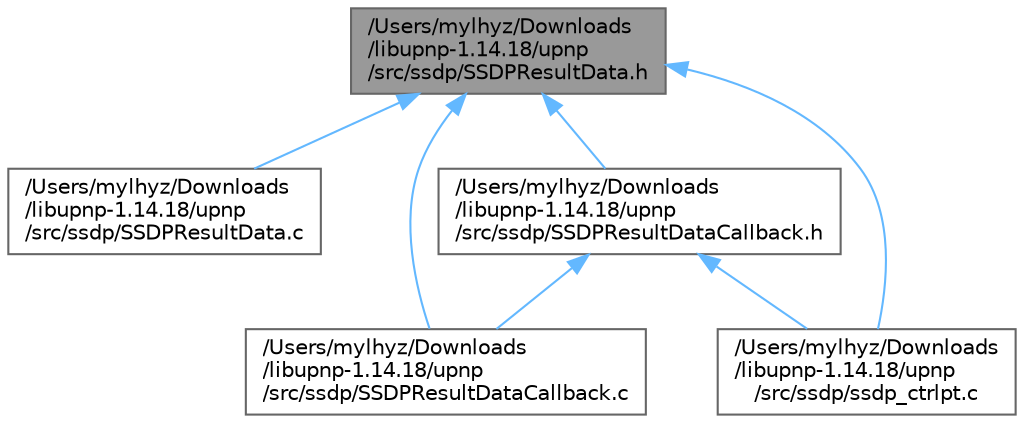 digraph "/Users/mylhyz/Downloads/libupnp-1.14.18/upnp/src/ssdp/SSDPResultData.h"
{
 // LATEX_PDF_SIZE
  bgcolor="transparent";
  edge [fontname=Helvetica,fontsize=10,labelfontname=Helvetica,labelfontsize=10];
  node [fontname=Helvetica,fontsize=10,shape=box,height=0.2,width=0.4];
  Node1 [id="Node000001",label="/Users/mylhyz/Downloads\l/libupnp-1.14.18/upnp\l/src/ssdp/SSDPResultData.h",height=0.2,width=0.4,color="gray40", fillcolor="grey60", style="filled", fontcolor="black",tooltip="Header file for SSDPResultData methods."];
  Node1 -> Node2 [id="edge1_Node000001_Node000002",dir="back",color="steelblue1",style="solid",tooltip=" "];
  Node2 [id="Node000002",label="/Users/mylhyz/Downloads\l/libupnp-1.14.18/upnp\l/src/ssdp/SSDPResultData.c",height=0.2,width=0.4,color="grey40", fillcolor="white", style="filled",URL="$SSDPResultData_8c.html",tooltip="Source file for SSDPResultData methods."];
  Node1 -> Node3 [id="edge2_Node000001_Node000003",dir="back",color="steelblue1",style="solid",tooltip=" "];
  Node3 [id="Node000003",label="/Users/mylhyz/Downloads\l/libupnp-1.14.18/upnp\l/src/ssdp/SSDPResultDataCallback.c",height=0.2,width=0.4,color="grey40", fillcolor="white", style="filled",URL="$SSDPResultDataCallback_8c.html",tooltip="SSDPResultDataCallback."];
  Node1 -> Node4 [id="edge3_Node000001_Node000004",dir="back",color="steelblue1",style="solid",tooltip=" "];
  Node4 [id="Node000004",label="/Users/mylhyz/Downloads\l/libupnp-1.14.18/upnp\l/src/ssdp/SSDPResultDataCallback.h",height=0.2,width=0.4,color="grey40", fillcolor="white", style="filled",URL="$SSDPResultDataCallback_8h.html",tooltip="SSDPResultData object declararion."];
  Node4 -> Node3 [id="edge4_Node000004_Node000003",dir="back",color="steelblue1",style="solid",tooltip=" "];
  Node4 -> Node5 [id="edge5_Node000004_Node000005",dir="back",color="steelblue1",style="solid",tooltip=" "];
  Node5 [id="Node000005",label="/Users/mylhyz/Downloads\l/libupnp-1.14.18/upnp\l/src/ssdp/ssdp_ctrlpt.c",height=0.2,width=0.4,color="grey40", fillcolor="white", style="filled",URL="$ssdp__ctrlpt_8c.html",tooltip=" "];
  Node1 -> Node5 [id="edge6_Node000001_Node000005",dir="back",color="steelblue1",style="solid",tooltip=" "];
}
